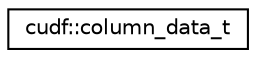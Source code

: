 digraph "Graphical Class Hierarchy"
{
  edge [fontname="Helvetica",fontsize="10",labelfontname="Helvetica",labelfontsize="10"];
  node [fontname="Helvetica",fontsize="10",shape=record];
  rankdir="LR";
  Node0 [label="cudf::column_data_t",height=0.2,width=0.4,color="black", fillcolor="white", style="filled",URL="$structcudf_1_1column__data__t.html"];
}
